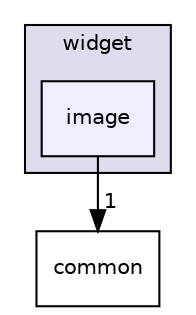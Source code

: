 digraph "C:/Harmony3/gfx/middleware/legato/library/src/gfx/legato/widget/image" {
  compound=true
  node [ fontsize="10", fontname="Helvetica"];
  edge [ labelfontsize="10", labelfontname="Helvetica"];
  subgraph clusterdir_08e5c2531b4cfc75c531d5c20b249084 {
    graph [ bgcolor="#ddddee", pencolor="black", label="widget" fontname="Helvetica", fontsize="10", URL="dir_08e5c2531b4cfc75c531d5c20b249084.html"]
  dir_1f628b7f1cf2e896f6e2915580018388 [shape=box, label="image", style="filled", fillcolor="#eeeeff", pencolor="black", URL="dir_1f628b7f1cf2e896f6e2915580018388.html"];
  }
  dir_192fb4248a7d7f0c34634334a26d417f [shape=box label="common" URL="dir_192fb4248a7d7f0c34634334a26d417f.html"];
  dir_1f628b7f1cf2e896f6e2915580018388->dir_192fb4248a7d7f0c34634334a26d417f [headlabel="1", labeldistance=1.5 headhref="dir_000027_000007.html"];
}
